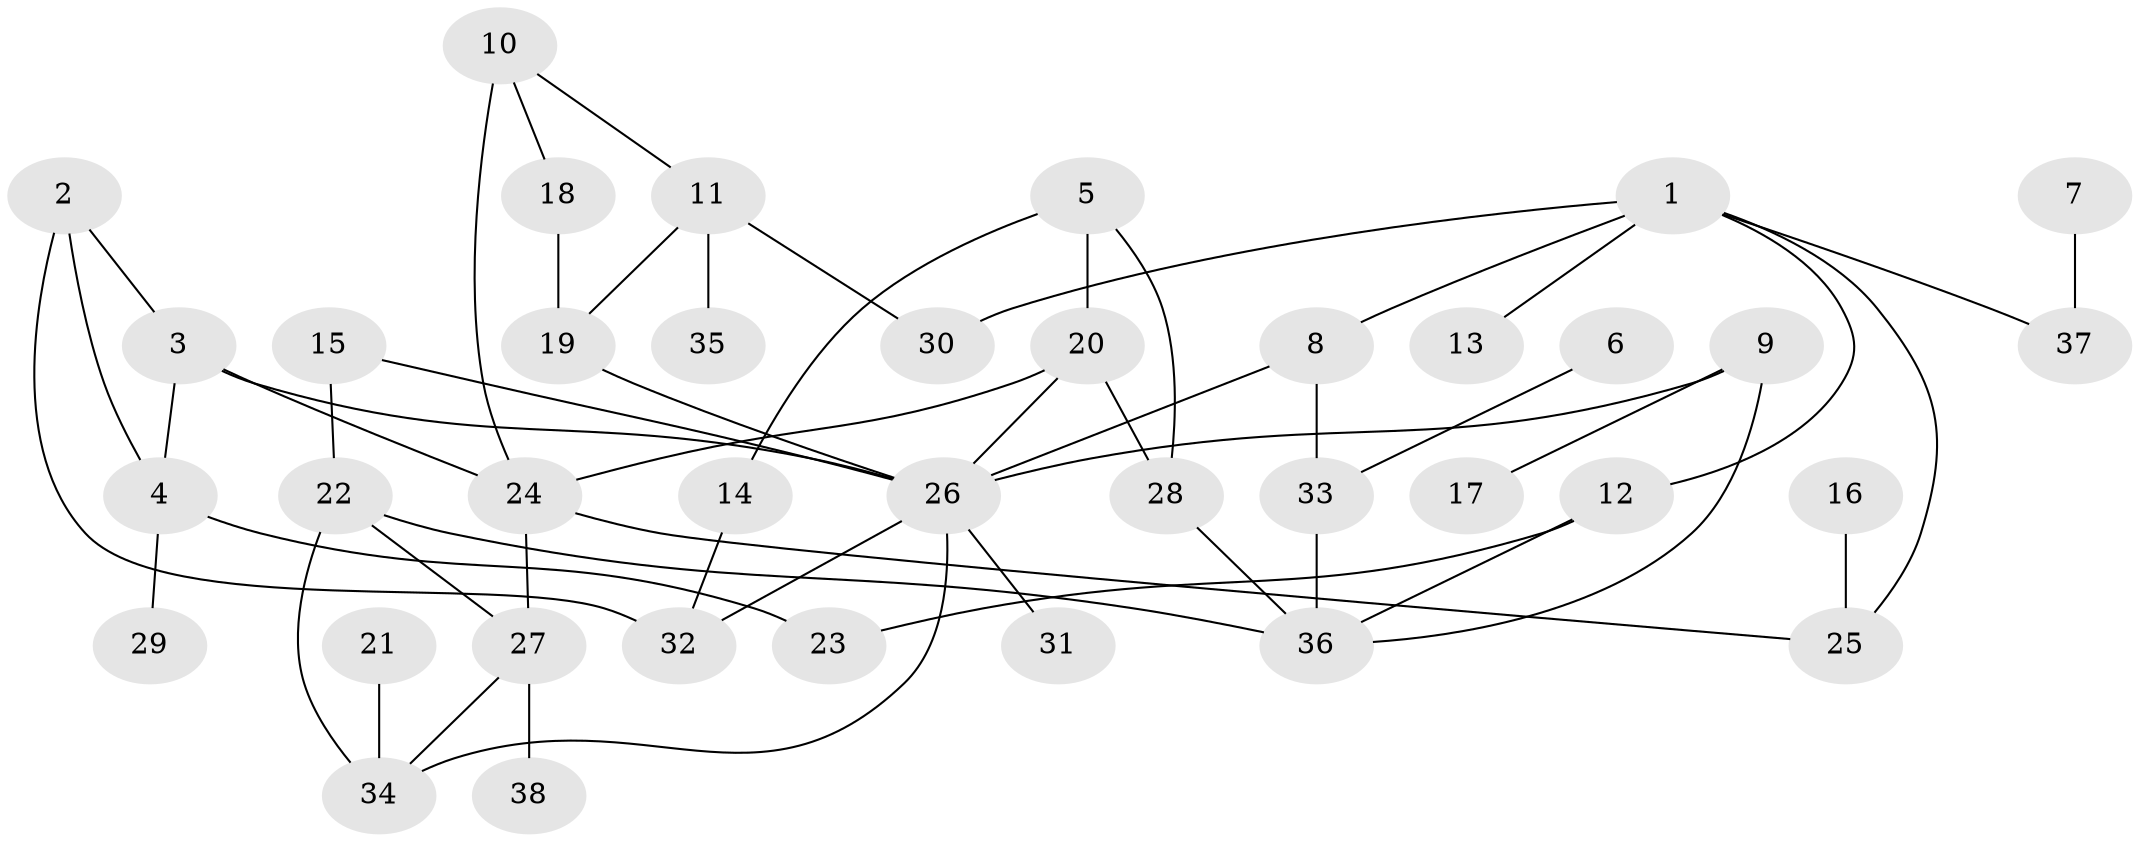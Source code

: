 // original degree distribution, {9: 0.008333333333333333, 3: 0.19166666666666668, 4: 0.15833333333333333, 6: 0.016666666666666666, 2: 0.20833333333333334, 1: 0.4, 5: 0.016666666666666666}
// Generated by graph-tools (version 1.1) at 2025/36/03/04/25 23:36:01]
// undirected, 38 vertices, 54 edges
graph export_dot {
  node [color=gray90,style=filled];
  1;
  2;
  3;
  4;
  5;
  6;
  7;
  8;
  9;
  10;
  11;
  12;
  13;
  14;
  15;
  16;
  17;
  18;
  19;
  20;
  21;
  22;
  23;
  24;
  25;
  26;
  27;
  28;
  29;
  30;
  31;
  32;
  33;
  34;
  35;
  36;
  37;
  38;
  1 -- 8 [weight=1.0];
  1 -- 12 [weight=1.0];
  1 -- 13 [weight=1.0];
  1 -- 25 [weight=1.0];
  1 -- 30 [weight=1.0];
  1 -- 37 [weight=1.0];
  2 -- 3 [weight=1.0];
  2 -- 4 [weight=1.0];
  2 -- 32 [weight=1.0];
  3 -- 4 [weight=1.0];
  3 -- 24 [weight=1.0];
  3 -- 26 [weight=1.0];
  4 -- 23 [weight=1.0];
  4 -- 29 [weight=1.0];
  5 -- 14 [weight=1.0];
  5 -- 20 [weight=1.0];
  5 -- 28 [weight=1.0];
  6 -- 33 [weight=1.0];
  7 -- 37 [weight=1.0];
  8 -- 26 [weight=1.0];
  8 -- 33 [weight=1.0];
  9 -- 17 [weight=1.0];
  9 -- 26 [weight=1.0];
  9 -- 36 [weight=1.0];
  10 -- 11 [weight=1.0];
  10 -- 18 [weight=1.0];
  10 -- 24 [weight=2.0];
  11 -- 19 [weight=1.0];
  11 -- 30 [weight=1.0];
  11 -- 35 [weight=1.0];
  12 -- 23 [weight=1.0];
  12 -- 36 [weight=1.0];
  14 -- 32 [weight=1.0];
  15 -- 22 [weight=1.0];
  15 -- 26 [weight=1.0];
  16 -- 25 [weight=1.0];
  18 -- 19 [weight=1.0];
  19 -- 26 [weight=1.0];
  20 -- 24 [weight=1.0];
  20 -- 26 [weight=1.0];
  20 -- 28 [weight=1.0];
  21 -- 34 [weight=1.0];
  22 -- 27 [weight=1.0];
  22 -- 34 [weight=1.0];
  22 -- 36 [weight=1.0];
  24 -- 25 [weight=1.0];
  24 -- 27 [weight=1.0];
  26 -- 31 [weight=1.0];
  26 -- 32 [weight=1.0];
  26 -- 34 [weight=1.0];
  27 -- 34 [weight=1.0];
  27 -- 38 [weight=1.0];
  28 -- 36 [weight=1.0];
  33 -- 36 [weight=1.0];
}
